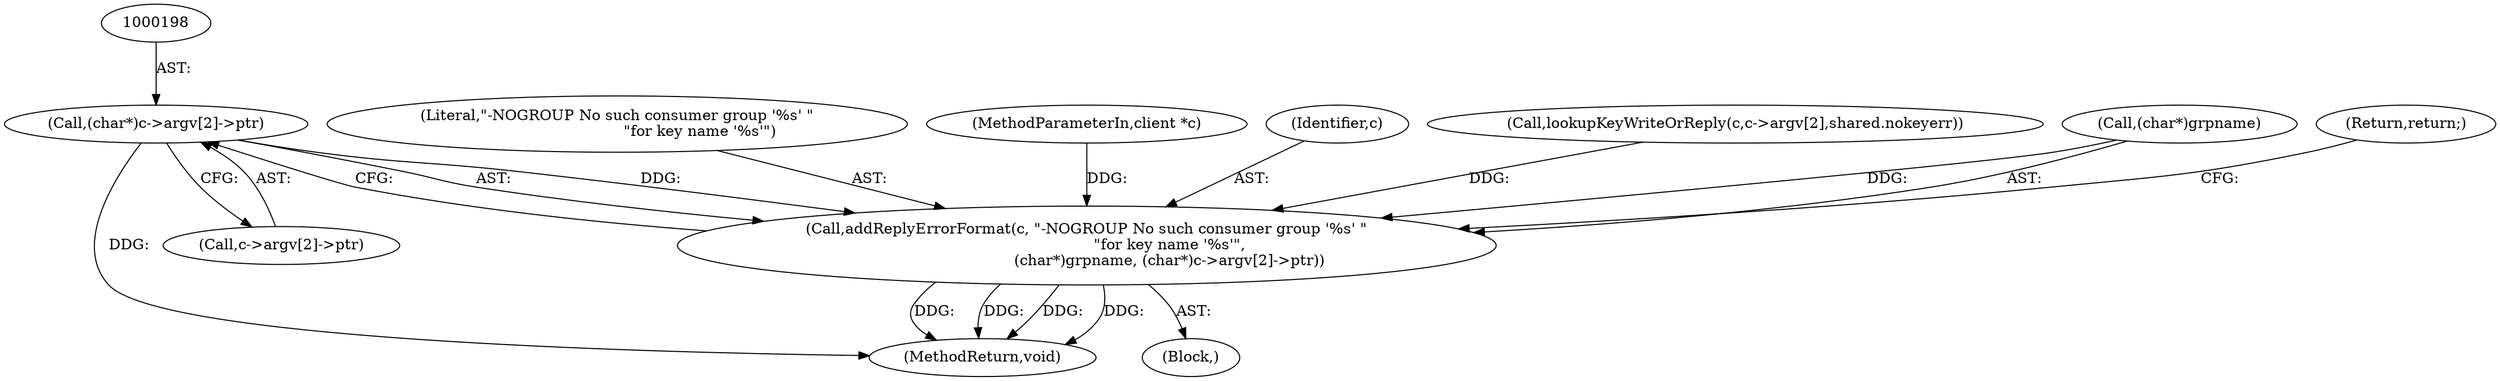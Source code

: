 digraph "0_redis_c04082cf138f1f51cedf05ee9ad36fb6763cafc6@array" {
"1000197" [label="(Call,(char*)c->argv[2]->ptr)"];
"1000191" [label="(Call,addReplyErrorFormat(c, \"-NOGROUP No such consumer group '%s' \"\n                                   \"for key name '%s'\",\n                                   (char*)grpname, (char*)c->argv[2]->ptr))"];
"1000427" [label="(MethodReturn,void)"];
"1000193" [label="(Literal,\"-NOGROUP No such consumer group '%s' \"\n                                   \"for key name '%s'\")"];
"1000106" [label="(MethodParameterIn,client *c)"];
"1000197" [label="(Call,(char*)c->argv[2]->ptr)"];
"1000192" [label="(Identifier,c)"];
"1000199" [label="(Call,c->argv[2]->ptr)"];
"1000190" [label="(Block,)"];
"1000143" [label="(Call,lookupKeyWriteOrReply(c,c->argv[2],shared.nokeyerr))"];
"1000191" [label="(Call,addReplyErrorFormat(c, \"-NOGROUP No such consumer group '%s' \"\n                                   \"for key name '%s'\",\n                                   (char*)grpname, (char*)c->argv[2]->ptr))"];
"1000194" [label="(Call,(char*)grpname)"];
"1000206" [label="(Return,return;)"];
"1000197" -> "1000191"  [label="AST: "];
"1000197" -> "1000199"  [label="CFG: "];
"1000198" -> "1000197"  [label="AST: "];
"1000199" -> "1000197"  [label="AST: "];
"1000191" -> "1000197"  [label="CFG: "];
"1000197" -> "1000427"  [label="DDG: "];
"1000197" -> "1000191"  [label="DDG: "];
"1000191" -> "1000190"  [label="AST: "];
"1000192" -> "1000191"  [label="AST: "];
"1000193" -> "1000191"  [label="AST: "];
"1000194" -> "1000191"  [label="AST: "];
"1000206" -> "1000191"  [label="CFG: "];
"1000191" -> "1000427"  [label="DDG: "];
"1000191" -> "1000427"  [label="DDG: "];
"1000191" -> "1000427"  [label="DDG: "];
"1000191" -> "1000427"  [label="DDG: "];
"1000143" -> "1000191"  [label="DDG: "];
"1000106" -> "1000191"  [label="DDG: "];
"1000194" -> "1000191"  [label="DDG: "];
}

